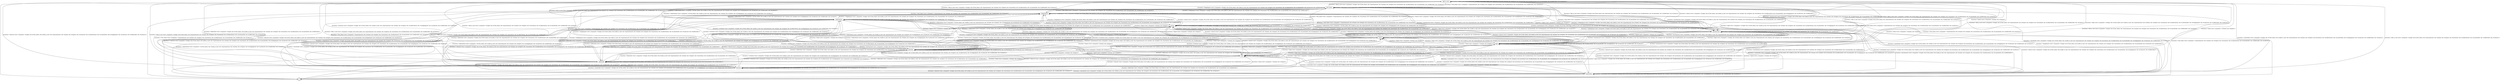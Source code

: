 digraph G {
graph [dpi = 600]"$" [label="$",shape=doublecircle];
"Add_to_Cart" [label="Add_to_Cart",shape=ellipse];
"View_Items" [label="View_Items",shape=ellipse];
"cancelorder" [label="cancelorder",shape=ellipse];
"clearcart" [label="clearcart",shape=ellipse];
"deferorder" [label="deferorder",shape=ellipse];
"home" [label="home",shape=ellipse];
"inventory" [label="inventory",shape=ellipse];
"login" [label="login",shape=septagon];
"logout" [label="logout",shape=ellipse];
"purchasecart" [label="purchasecart",shape=ellipse];
"remove" [label="remove",shape=ellipse];
"sellinventory" [label="sellinventory",shape=ellipse];
"shoppingcart" [label="shoppingcart",shape=ellipse];
"login"->"$" [style=solid,label=""];
"View_Items"->"$" [style=solid,label=""];
"Add_to_Cart"->"$" [style=solid,label=""];
"shoppingcart"->"$" [style=solid,label=""];
"clearcart"->"$" [style=solid,label=""];
"deferorder"->"$" [style=solid,label=""];
"home"->"$" [style=solid,label=""];
"logout"->"$" [style=solid,label=""];
"inventory"->"$" [style=solid,label=""];
"sellinventory"->"$" [style=solid,label=""];
"purchasecart"->"$" [style=solid,label=""];
"cancelorder"->"$" [style=solid,label=""];
"remove"->"$" [style=solid,label=""];
"login"->"login" [style=solid,label="[${action}=\"login=true\"] / [${guard}=\"!${login} && !${View_Items} && !${Add_to_Cart} && !${purchasecart} && !${home} && !${logout} && !${inventory} && !${sellinventory} && !${cancelorder} && !${shoppingcart} && !${clearcart} && !${deferorder} && !${remove}\"]"];
"login"->"View_Items" [style=solid,label="[${action}=\"View_Items=true\"] / [${guard}=\"!${purchasecart} && !${home} && !${logout} && !${inventory} && !${sellinventory} && !${cancelorder} && !${deferorder} && !${remove}\"]"];
"login"->"Add_to_Cart" [style=solid,label="[${action}=\"Add_to_Cart=true\"] / [${guard}=\"${login} && ${View_Items} && !${purchasecart} && !${home} && !${logout} && !${inventory} && !${sellinventory} && !${cancelorder} && !${deferorder} && !${remove}\"]"];
"login"->"shoppingcart" [style=solid,label="[${action}=\"shoppingcart=true\"] / [${guard}=\"${login} && ${View_Items} && ${Add_to_Cart} && !${purchasecart} && !${home} && !${logout} && !${inventory} && !${sellinventory} && !${cancelorder} && !${clearcart} && !${deferorder}\"]"];
"login"->"clearcart" [style=solid,label="[${action}=\"clearcart=true\"] / [${guard}=\"${login} && ${View_Items} && ${Add_to_Cart} && !${purchasecart} && !${home} && !${logout} && !${inventory} && !${sellinventory} && !${cancelorder} && ${shoppingcart} && !${clearcart} && !${deferorder} && !${remove}\"]"];
"login"->"deferorder" [style=solid,label="[${action}=\"deferorder=true\"] / [${guard}=\"${login} && ${View_Items} && ${Add_to_Cart} && !${purchasecart} && !${home} && !${logout} && !${inventory} && !${sellinventory} && !${cancelorder} && !${deferorder}\"]"];
"login"->"home" [style=solid,label="[${action}=\"home=true\"] / [${guard}=\"!${home} && !${logout}\"]"];
"login"->"logout" [style=solid,label="[${action}=\"logout=true\"] / [${guard}=\"${home} && !${logout}\"]"];
"login"->"inventory" [style=solid,label="[${action}=\"inventory=true\"] / [${guard}=\"${login} && !${View_Items} && !${Add_to_Cart} && !${purchasecart} && !${home} && !${logout} && !${sellinventory} && !${shoppingcart} && !${clearcart} && !${deferorder} && !${remove}\"]"];
"login"->"sellinventory" [style=solid,label="[${action}=\"sellinventory=true\"] / [${guard}=\"!${View_Items} && !${Add_to_Cart} && !${purchasecart} && !${home} && !${logout} && !${shoppingcart} && !${clearcart} && !${deferorder} && !${remove}\"]"];
"login"->"purchasecart" [style=solid,label="[${action}=\"purchasecart=true\"] / [${guard}=\"${login} && ${View_Items} && ${Add_to_Cart} && !${purchasecart} && !${home} && !${logout} && !${inventory} && !${sellinventory} && !${cancelorder} && !${deferorder}\"]"];
"login"->"cancelorder" [style=solid,label="[${action}=\"cancelorder=true\"] / [${guard}=\"${login} && !${View_Items} && !${Add_to_Cart} && !${purchasecart} && !${home} && !${logout} && ${inventory} && !${sellinventory} && !${cancelorder} && !${shoppingcart} && !${clearcart} && !${deferorder} && !${remove}\"]"];
"login"->"remove" [style=solid,label="[${action}=\"remove=true\"] / [${guard}=\"${login} && ${View_Items} && ${Add_to_Cart} && !${purchasecart} && !${home} && !${logout} && !${inventory} && !${sellinventory} && !${cancelorder} && ${shoppingcart} && !${clearcart} && !${deferorder}\"]"];
"View_Items"->"login" [style=solid,label="[${action}=\"login=true\"] / [${guard}=\"!${login} && !${View_Items} && !${Add_to_Cart} && !${purchasecart} && !${home} && !${logout} && !${inventory} && !${sellinventory} && !${cancelorder} && !${shoppingcart} && !${clearcart} && !${deferorder} && !${remove}\"]"];
"View_Items"->"View_Items" [style=solid,label="[${action}=\"View_Items=true\"] / [${guard}=\"!${purchasecart} && !${home} && !${logout} && !${inventory} && !${sellinventory} && !${cancelorder} && !${deferorder} && !${remove}\"]"];
"View_Items"->"Add_to_Cart" [style=solid,label="[${action}=\"Add_to_Cart=true\"] / [${guard}=\"${login} && ${View_Items} && !${purchasecart} && !${home} && !${logout} && !${inventory} && !${sellinventory} && !${cancelorder} && !${deferorder} && !${remove}\"]"];
"View_Items"->"shoppingcart" [style=solid,label="[${action}=\"shoppingcart=true\"] / [${guard}=\"${login} && ${View_Items} && ${Add_to_Cart} && !${purchasecart} && !${home} && !${logout} && !${inventory} && !${sellinventory} && !${cancelorder} && !${clearcart} && !${deferorder}\"]"];
"View_Items"->"clearcart" [style=solid,label="[${action}=\"clearcart=true\"] / [${guard}=\"${login} && ${View_Items} && ${Add_to_Cart} && !${purchasecart} && !${home} && !${logout} && !${inventory} && !${sellinventory} && !${cancelorder} && ${shoppingcart} && !${clearcart} && !${deferorder} && !${remove}\"]"];
"View_Items"->"deferorder" [style=solid,label="[${action}=\"deferorder=true\"] / [${guard}=\"${login} && ${View_Items} && ${Add_to_Cart} && !${purchasecart} && !${home} && !${logout} && !${inventory} && !${sellinventory} && !${cancelorder} && !${deferorder}\"]"];
"View_Items"->"home" [style=solid,label="[${action}=\"home=true\"] / [${guard}=\"!${home} && !${logout}\"]"];
"View_Items"->"logout" [style=solid,label="[${action}=\"logout=true\"] / [${guard}=\"${home} && !${logout}\"]"];
"View_Items"->"inventory" [style=solid,label="[${action}=\"inventory=true\"] / [${guard}=\"${login} && !${View_Items} && !${Add_to_Cart} && !${purchasecart} && !${home} && !${logout} && !${sellinventory} && !${shoppingcart} && !${clearcart} && !${deferorder} && !${remove}\"]"];
"View_Items"->"sellinventory" [style=solid,label="[${action}=\"sellinventory=true\"] / [${guard}=\"!${View_Items} && !${Add_to_Cart} && !${purchasecart} && !${home} && !${logout} && !${shoppingcart} && !${clearcart} && !${deferorder} && !${remove}\"]"];
"View_Items"->"purchasecart" [style=solid,label="[${action}=\"purchasecart=true\"] / [${guard}=\"${login} && ${View_Items} && ${Add_to_Cart} && !${purchasecart} && !${home} && !${logout} && !${inventory} && !${sellinventory} && !${cancelorder} && !${deferorder}\"]"];
"View_Items"->"cancelorder" [style=solid,label="[${action}=\"cancelorder=true\"] / [${guard}=\"${login} && !${View_Items} && !${Add_to_Cart} && !${purchasecart} && !${home} && !${logout} && ${inventory} && !${sellinventory} && !${cancelorder} && !${shoppingcart} && !${clearcart} && !${deferorder} && !${remove}\"]"];
"View_Items"->"remove" [style=solid,label="[${action}=\"remove=true\"] / [${guard}=\"${login} && ${View_Items} && ${Add_to_Cart} && !${purchasecart} && !${home} && !${logout} && !${inventory} && !${sellinventory} && !${cancelorder} && ${shoppingcart} && !${clearcart} && !${deferorder}\"]"];
"Add_to_Cart"->"login" [style=solid,label="[${action}=\"login=true\"] / [${guard}=\"!${login} && !${View_Items} && !${Add_to_Cart} && !${purchasecart} && !${home} && !${logout} && !${inventory} && !${sellinventory} && !${cancelorder} && !${shoppingcart} && !${clearcart} && !${deferorder} && !${remove}\"]"];
"Add_to_Cart"->"View_Items" [style=solid,label="[${action}=\"View_Items=true\"] / [${guard}=\"!${purchasecart} && !${home} && !${logout} && !${inventory} && !${sellinventory} && !${cancelorder} && !${deferorder} && !${remove}\"]"];
"Add_to_Cart"->"Add_to_Cart" [style=solid,label="[${action}=\"Add_to_Cart=true\"] / [${guard}=\"${login} && ${View_Items} && !${purchasecart} && !${home} && !${logout} && !${inventory} && !${sellinventory} && !${cancelorder} && !${deferorder} && !${remove}\"]"];
"Add_to_Cart"->"shoppingcart" [style=solid,label="[${action}=\"shoppingcart=true\"] / [${guard}=\"${login} && ${View_Items} && ${Add_to_Cart} && !${purchasecart} && !${home} && !${logout} && !${inventory} && !${sellinventory} && !${cancelorder} && !${clearcart} && !${deferorder}\"]"];
"Add_to_Cart"->"clearcart" [style=solid,label="[${action}=\"clearcart=true\"] / [${guard}=\"${login} && ${View_Items} && ${Add_to_Cart} && !${purchasecart} && !${home} && !${logout} && !${inventory} && !${sellinventory} && !${cancelorder} && ${shoppingcart} && !${clearcart} && !${deferorder} && !${remove}\"]"];
"Add_to_Cart"->"deferorder" [style=solid,label="[${action}=\"deferorder=true\"] / [${guard}=\"${login} && ${View_Items} && ${Add_to_Cart} && !${purchasecart} && !${home} && !${logout} && !${inventory} && !${sellinventory} && !${cancelorder} && !${deferorder}\"]"];
"Add_to_Cart"->"home" [style=solid,label="[${action}=\"home=true\"] / [${guard}=\"!${home} && !${logout}\"]"];
"Add_to_Cart"->"logout" [style=solid,label="[${action}=\"logout=true\"] / [${guard}=\"${home} && !${logout}\"]"];
"Add_to_Cart"->"inventory" [style=solid,label="[${action}=\"inventory=true\"] / [${guard}=\"${login} && !${View_Items} && !${Add_to_Cart} && !${purchasecart} && !${home} && !${logout} && !${sellinventory} && !${shoppingcart} && !${clearcart} && !${deferorder} && !${remove}\"]"];
"Add_to_Cart"->"sellinventory" [style=solid,label="[${action}=\"sellinventory=true\"] / [${guard}=\"!${View_Items} && !${Add_to_Cart} && !${purchasecart} && !${home} && !${logout} && !${shoppingcart} && !${clearcart} && !${deferorder} && !${remove}\"]"];
"Add_to_Cart"->"purchasecart" [style=solid,label="[${action}=\"purchasecart=true\"] / [${guard}=\"${login} && ${View_Items} && ${Add_to_Cart} && !${purchasecart} && !${home} && !${logout} && !${inventory} && !${sellinventory} && !${cancelorder} && !${deferorder}\"]"];
"Add_to_Cart"->"cancelorder" [style=solid,label="[${action}=\"cancelorder=true\"] / [${guard}=\"${login} && !${View_Items} && !${Add_to_Cart} && !${purchasecart} && !${home} && !${logout} && ${inventory} && !${sellinventory} && !${cancelorder} && !${shoppingcart} && !${clearcart} && !${deferorder} && !${remove}\"]"];
"Add_to_Cart"->"remove" [style=solid,label="[${action}=\"remove=true\"] / [${guard}=\"${login} && ${View_Items} && ${Add_to_Cart} && !${purchasecart} && !${home} && !${logout} && !${inventory} && !${sellinventory} && !${cancelorder} && ${shoppingcart} && !${clearcart} && !${deferorder}\"]"];
"shoppingcart"->"login" [style=solid,label="[${action}=\"login=true\"] / [${guard}=\"!${login} && !${View_Items} && !${Add_to_Cart} && !${purchasecart} && !${home} && !${logout} && !${inventory} && !${sellinventory} && !${cancelorder} && !${shoppingcart} && !${clearcart} && !${deferorder} && !${remove}\"]"];
"shoppingcart"->"View_Items" [style=solid,label="[${action}=\"View_Items=true\"] / [${guard}=\"!${purchasecart} && !${home} && !${logout} && !${inventory} && !${sellinventory} && !${cancelorder} && !${deferorder} && !${remove}\"]"];
"shoppingcart"->"Add_to_Cart" [style=solid,label="[${action}=\"Add_to_Cart=true\"] / [${guard}=\"${login} && ${View_Items} && !${purchasecart} && !${home} && !${logout} && !${inventory} && !${sellinventory} && !${cancelorder} && !${deferorder} && !${remove}\"]"];
"shoppingcart"->"shoppingcart" [style=solid,label="[${action}=\"shoppingcart=true\"] / [${guard}=\"${login} && ${View_Items} && ${Add_to_Cart} && !${purchasecart} && !${home} && !${logout} && !${inventory} && !${sellinventory} && !${cancelorder} && !${clearcart} && !${deferorder}\"]"];
"shoppingcart"->"clearcart" [style=solid,label="[${action}=\"clearcart=true\"] / [${guard}=\"${login} && ${View_Items} && ${Add_to_Cart} && !${purchasecart} && !${home} && !${logout} && !${inventory} && !${sellinventory} && !${cancelorder} && ${shoppingcart} && !${clearcart} && !${deferorder} && !${remove}\"]"];
"shoppingcart"->"deferorder" [style=solid,label="[${action}=\"deferorder=true\"] / [${guard}=\"${login} && ${View_Items} && ${Add_to_Cart} && !${purchasecart} && !${home} && !${logout} && !${inventory} && !${sellinventory} && !${cancelorder} && !${deferorder}\"]"];
"shoppingcart"->"home" [style=solid,label="[${action}=\"home=true\"] / [${guard}=\"!${home} && !${logout}\"]"];
"shoppingcart"->"logout" [style=solid,label="[${action}=\"logout=true\"] / [${guard}=\"${home} && !${logout}\"]"];
"shoppingcart"->"inventory" [style=solid,label="[${action}=\"inventory=true\"] / [${guard}=\"${login} && !${View_Items} && !${Add_to_Cart} && !${purchasecart} && !${home} && !${logout} && !${sellinventory} && !${shoppingcart} && !${clearcart} && !${deferorder} && !${remove}\"]"];
"shoppingcart"->"sellinventory" [style=solid,label="[${action}=\"sellinventory=true\"] / [${guard}=\"!${View_Items} && !${Add_to_Cart} && !${purchasecart} && !${home} && !${logout} && !${shoppingcart} && !${clearcart} && !${deferorder} && !${remove}\"]"];
"shoppingcart"->"purchasecart" [style=solid,label="[${action}=\"purchasecart=true\"] / [${guard}=\"${login} && ${View_Items} && ${Add_to_Cart} && !${purchasecart} && !${home} && !${logout} && !${inventory} && !${sellinventory} && !${cancelorder} && !${deferorder}\"]"];
"shoppingcart"->"cancelorder" [style=solid,label="[${action}=\"cancelorder=true\"] / [${guard}=\"${login} && !${View_Items} && !${Add_to_Cart} && !${purchasecart} && !${home} && !${logout} && ${inventory} && !${sellinventory} && !${cancelorder} && !${shoppingcart} && !${clearcart} && !${deferorder} && !${remove}\"]"];
"shoppingcart"->"remove" [style=solid,label="[${action}=\"remove=true\"] / [${guard}=\"${login} && ${View_Items} && ${Add_to_Cart} && !${purchasecart} && !${home} && !${logout} && !${inventory} && !${sellinventory} && !${cancelorder} && ${shoppingcart} && !${clearcart} && !${deferorder}\"]"];
"clearcart"->"login" [style=solid,label="[${action}=\"login=true\"] / [${guard}=\"!${login} && !${View_Items} && !${Add_to_Cart} && !${purchasecart} && !${home} && !${logout} && !${inventory} && !${sellinventory} && !${cancelorder} && !${shoppingcart} && !${clearcart} && !${deferorder} && !${remove}\"]"];
"clearcart"->"View_Items" [style=solid,label="[${action}=\"View_Items=true\"] / [${guard}=\"!${purchasecart} && !${home} && !${logout} && !${inventory} && !${sellinventory} && !${cancelorder} && !${deferorder} && !${remove}\"]"];
"clearcart"->"Add_to_Cart" [style=solid,label="[${action}=\"Add_to_Cart=true\"] / [${guard}=\"${login} && ${View_Items} && !${purchasecart} && !${home} && !${logout} && !${inventory} && !${sellinventory} && !${cancelorder} && !${deferorder} && !${remove}\"]"];
"clearcart"->"shoppingcart" [style=solid,label="[${action}=\"shoppingcart=true\"] / [${guard}=\"${login} && ${View_Items} && ${Add_to_Cart} && !${purchasecart} && !${home} && !${logout} && !${inventory} && !${sellinventory} && !${cancelorder} && !${clearcart} && !${deferorder}\"]"];
"clearcart"->"clearcart" [style=solid,label="[${action}=\"clearcart=true\"] / [${guard}=\"${login} && ${View_Items} && ${Add_to_Cart} && !${purchasecart} && !${home} && !${logout} && !${inventory} && !${sellinventory} && !${cancelorder} && ${shoppingcart} && !${clearcart} && !${deferorder} && !${remove}\"]"];
"clearcart"->"deferorder" [style=solid,label="[${action}=\"deferorder=true\"] / [${guard}=\"${login} && ${View_Items} && ${Add_to_Cart} && !${purchasecart} && !${home} && !${logout} && !${inventory} && !${sellinventory} && !${cancelorder} && !${deferorder}\"]"];
"clearcart"->"home" [style=solid,label="[${action}=\"home=true\"] / [${guard}=\"!${home} && !${logout}\"]"];
"clearcart"->"logout" [style=solid,label="[${action}=\"logout=true\"] / [${guard}=\"${home} && !${logout}\"]"];
"clearcart"->"inventory" [style=solid,label="[${action}=\"inventory=true\"] / [${guard}=\"${login} && !${View_Items} && !${Add_to_Cart} && !${purchasecart} && !${home} && !${logout} && !${sellinventory} && !${shoppingcart} && !${clearcart} && !${deferorder} && !${remove}\"]"];
"clearcart"->"sellinventory" [style=solid,label="[${action}=\"sellinventory=true\"] / [${guard}=\"!${View_Items} && !${Add_to_Cart} && !${purchasecart} && !${home} && !${logout} && !${shoppingcart} && !${clearcart} && !${deferorder} && !${remove}\"]"];
"clearcart"->"purchasecart" [style=solid,label="[${action}=\"purchasecart=true\"] / [${guard}=\"${login} && ${View_Items} && ${Add_to_Cart} && !${purchasecart} && !${home} && !${logout} && !${inventory} && !${sellinventory} && !${cancelorder} && !${deferorder}\"]"];
"clearcart"->"cancelorder" [style=solid,label="[${action}=\"cancelorder=true\"] / [${guard}=\"${login} && !${View_Items} && !${Add_to_Cart} && !${purchasecart} && !${home} && !${logout} && ${inventory} && !${sellinventory} && !${cancelorder} && !${shoppingcart} && !${clearcart} && !${deferorder} && !${remove}\"]"];
"clearcart"->"remove" [style=solid,label="[${action}=\"remove=true\"] / [${guard}=\"${login} && ${View_Items} && ${Add_to_Cart} && !${purchasecart} && !${home} && !${logout} && !${inventory} && !${sellinventory} && !${cancelorder} && ${shoppingcart} && !${clearcart} && !${deferorder}\"]"];
"deferorder"->"login" [style=solid,label="[${action}=\"login=true\"] / [${guard}=\"!${login} && !${View_Items} && !${Add_to_Cart} && !${purchasecart} && !${home} && !${logout} && !${inventory} && !${sellinventory} && !${cancelorder} && !${shoppingcart} && !${clearcart} && !${deferorder} && !${remove}\"]"];
"deferorder"->"View_Items" [style=solid,label="[${action}=\"View_Items=true\"] / [${guard}=\"!${purchasecart} && !${home} && !${logout} && !${inventory} && !${sellinventory} && !${cancelorder} && !${deferorder} && !${remove}\"]"];
"deferorder"->"Add_to_Cart" [style=solid,label="[${action}=\"Add_to_Cart=true\"] / [${guard}=\"${login} && ${View_Items} && !${purchasecart} && !${home} && !${logout} && !${inventory} && !${sellinventory} && !${cancelorder} && !${deferorder} && !${remove}\"]"];
"deferorder"->"shoppingcart" [style=solid,label="[${action}=\"shoppingcart=true\"] / [${guard}=\"${login} && ${View_Items} && ${Add_to_Cart} && !${purchasecart} && !${home} && !${logout} && !${inventory} && !${sellinventory} && !${cancelorder} && !${clearcart} && !${deferorder}\"]"];
"deferorder"->"clearcart" [style=solid,label="[${action}=\"clearcart=true\"] / [${guard}=\"${login} && ${View_Items} && ${Add_to_Cart} && !${purchasecart} && !${home} && !${logout} && !${inventory} && !${sellinventory} && !${cancelorder} && ${shoppingcart} && !${clearcart} && !${deferorder} && !${remove}\"]"];
"deferorder"->"deferorder" [style=solid,label="[${action}=\"deferorder=true\"] / [${guard}=\"${login} && ${View_Items} && ${Add_to_Cart} && !${purchasecart} && !${home} && !${logout} && !${inventory} && !${sellinventory} && !${cancelorder} && !${deferorder}\"]"];
"deferorder"->"home" [style=solid,label="[${action}=\"home=true\"] / [${guard}=\"!${home} && !${logout}\"]"];
"deferorder"->"logout" [style=solid,label="[${action}=\"logout=true\"] / [${guard}=\"${home} && !${logout}\"]"];
"deferorder"->"inventory" [style=solid,label="[${action}=\"inventory=true\"] / [${guard}=\"${login} && !${View_Items} && !${Add_to_Cart} && !${purchasecart} && !${home} && !${logout} && !${sellinventory} && !${shoppingcart} && !${clearcart} && !${deferorder} && !${remove}\"]"];
"deferorder"->"sellinventory" [style=solid,label="[${action}=\"sellinventory=true\"] / [${guard}=\"!${View_Items} && !${Add_to_Cart} && !${purchasecart} && !${home} && !${logout} && !${shoppingcart} && !${clearcart} && !${deferorder} && !${remove}\"]"];
"deferorder"->"purchasecart" [style=solid,label="[${action}=\"purchasecart=true\"] / [${guard}=\"${login} && ${View_Items} && ${Add_to_Cart} && !${purchasecart} && !${home} && !${logout} && !${inventory} && !${sellinventory} && !${cancelorder} && !${deferorder}\"]"];
"deferorder"->"cancelorder" [style=solid,label="[${action}=\"cancelorder=true\"] / [${guard}=\"${login} && !${View_Items} && !${Add_to_Cart} && !${purchasecart} && !${home} && !${logout} && ${inventory} && !${sellinventory} && !${cancelorder} && !${shoppingcart} && !${clearcart} && !${deferorder} && !${remove}\"]"];
"deferorder"->"remove" [style=solid,label="[${action}=\"remove=true\"] / [${guard}=\"${login} && ${View_Items} && ${Add_to_Cart} && !${purchasecart} && !${home} && !${logout} && !${inventory} && !${sellinventory} && !${cancelorder} && ${shoppingcart} && !${clearcart} && !${deferorder}\"]"];
"home"->"login" [style=solid,label="[${action}=\"login=true\"] / [${guard}=\"!${login} && !${View_Items} && !${Add_to_Cart} && !${purchasecart} && !${home} && !${logout} && !${inventory} && !${sellinventory} && !${cancelorder} && !${shoppingcart} && !${clearcart} && !${deferorder} && !${remove}\"]"];
"home"->"View_Items" [style=solid,label="[${action}=\"View_Items=true\"] / [${guard}=\"!${purchasecart} && !${home} && !${logout} && !${inventory} && !${sellinventory} && !${cancelorder} && !${deferorder} && !${remove}\"]"];
"home"->"Add_to_Cart" [style=solid,label="[${action}=\"Add_to_Cart=true\"] / [${guard}=\"${login} && ${View_Items} && !${purchasecart} && !${home} && !${logout} && !${inventory} && !${sellinventory} && !${cancelorder} && !${deferorder} && !${remove}\"]"];
"home"->"shoppingcart" [style=solid,label="[${action}=\"shoppingcart=true\"] / [${guard}=\"${login} && ${View_Items} && ${Add_to_Cart} && !${purchasecart} && !${home} && !${logout} && !${inventory} && !${sellinventory} && !${cancelorder} && !${clearcart} && !${deferorder}\"]"];
"home"->"clearcart" [style=solid,label="[${action}=\"clearcart=true\"] / [${guard}=\"${login} && ${View_Items} && ${Add_to_Cart} && !${purchasecart} && !${home} && !${logout} && !${inventory} && !${sellinventory} && !${cancelorder} && ${shoppingcart} && !${clearcart} && !${deferorder} && !${remove}\"]"];
"home"->"deferorder" [style=solid,label="[${action}=\"deferorder=true\"] / [${guard}=\"${login} && ${View_Items} && ${Add_to_Cart} && !${purchasecart} && !${home} && !${logout} && !${inventory} && !${sellinventory} && !${cancelorder} && !${deferorder}\"]"];
"home"->"home" [style=solid,label="[${action}=\"home=true\"] / [${guard}=\"!${home} && !${logout}\"]"];
"home"->"logout" [style=solid,label="[${action}=\"logout=true\"] / [${guard}=\"${home} && !${logout}\"]"];
"home"->"inventory" [style=solid,label="[${action}=\"inventory=true\"] / [${guard}=\"${login} && !${View_Items} && !${Add_to_Cart} && !${purchasecart} && !${home} && !${logout} && !${sellinventory} && !${shoppingcart} && !${clearcart} && !${deferorder} && !${remove}\"]"];
"home"->"sellinventory" [style=solid,label="[${action}=\"sellinventory=true\"] / [${guard}=\"!${View_Items} && !${Add_to_Cart} && !${purchasecart} && !${home} && !${logout} && !${shoppingcart} && !${clearcart} && !${deferorder} && !${remove}\"]"];
"home"->"purchasecart" [style=solid,label="[${action}=\"purchasecart=true\"] / [${guard}=\"${login} && ${View_Items} && ${Add_to_Cart} && !${purchasecart} && !${home} && !${logout} && !${inventory} && !${sellinventory} && !${cancelorder} && !${deferorder}\"]"];
"home"->"cancelorder" [style=solid,label="[${action}=\"cancelorder=true\"] / [${guard}=\"${login} && !${View_Items} && !${Add_to_Cart} && !${purchasecart} && !${home} && !${logout} && ${inventory} && !${sellinventory} && !${cancelorder} && !${shoppingcart} && !${clearcart} && !${deferorder} && !${remove}\"]"];
"home"->"remove" [style=solid,label="[${action}=\"remove=true\"] / [${guard}=\"${login} && ${View_Items} && ${Add_to_Cart} && !${purchasecart} && !${home} && !${logout} && !${inventory} && !${sellinventory} && !${cancelorder} && ${shoppingcart} && !${clearcart} && !${deferorder}\"]"];
"logout"->"login" [style=solid,label="[${action}=\"login=true\"] / [${guard}=\"!${login} && !${View_Items} && !${Add_to_Cart} && !${purchasecart} && !${home} && !${logout} && !${inventory} && !${sellinventory} && !${cancelorder} && !${shoppingcart} && !${clearcart} && !${deferorder} && !${remove}\"]"];
"logout"->"View_Items" [style=solid,label="[${action}=\"View_Items=true\"] / [${guard}=\"!${purchasecart} && !${home} && !${logout} && !${inventory} && !${sellinventory} && !${cancelorder} && !${deferorder} && !${remove}\"]"];
"logout"->"Add_to_Cart" [style=solid,label="[${action}=\"Add_to_Cart=true\"] / [${guard}=\"${login} && ${View_Items} && !${purchasecart} && !${home} && !${logout} && !${inventory} && !${sellinventory} && !${cancelorder} && !${deferorder} && !${remove}\"]"];
"logout"->"shoppingcart" [style=solid,label="[${action}=\"shoppingcart=true\"] / [${guard}=\"${login} && ${View_Items} && ${Add_to_Cart} && !${purchasecart} && !${home} && !${logout} && !${inventory} && !${sellinventory} && !${cancelorder} && !${clearcart} && !${deferorder}\"]"];
"logout"->"clearcart" [style=solid,label="[${action}=\"clearcart=true\"] / [${guard}=\"${login} && ${View_Items} && ${Add_to_Cart} && !${purchasecart} && !${home} && !${logout} && !${inventory} && !${sellinventory} && !${cancelorder} && ${shoppingcart} && !${clearcart} && !${deferorder} && !${remove}\"]"];
"logout"->"deferorder" [style=solid,label="[${action}=\"deferorder=true\"] / [${guard}=\"${login} && ${View_Items} && ${Add_to_Cart} && !${purchasecart} && !${home} && !${logout} && !${inventory} && !${sellinventory} && !${cancelorder} && !${deferorder}\"]"];
"logout"->"home" [style=solid,label="[${action}=\"home=true\"] / [${guard}=\"!${home} && !${logout}\"]"];
"logout"->"logout" [style=solid,label="[${action}=\"logout=true\"] / [${guard}=\"${home} && !${logout}\"]"];
"logout"->"inventory" [style=solid,label="[${action}=\"inventory=true\"] / [${guard}=\"${login} && !${View_Items} && !${Add_to_Cart} && !${purchasecart} && !${home} && !${logout} && !${sellinventory} && !${shoppingcart} && !${clearcart} && !${deferorder} && !${remove}\"]"];
"logout"->"sellinventory" [style=solid,label="[${action}=\"sellinventory=true\"] / [${guard}=\"!${View_Items} && !${Add_to_Cart} && !${purchasecart} && !${home} && !${logout} && !${shoppingcart} && !${clearcart} && !${deferorder} && !${remove}\"]"];
"logout"->"purchasecart" [style=solid,label="[${action}=\"purchasecart=true\"] / [${guard}=\"${login} && ${View_Items} && ${Add_to_Cart} && !${purchasecart} && !${home} && !${logout} && !${inventory} && !${sellinventory} && !${cancelorder} && !${deferorder}\"]"];
"logout"->"cancelorder" [style=solid,label="[${action}=\"cancelorder=true\"] / [${guard}=\"${login} && !${View_Items} && !${Add_to_Cart} && !${purchasecart} && !${home} && !${logout} && ${inventory} && !${sellinventory} && !${cancelorder} && !${shoppingcart} && !${clearcart} && !${deferorder} && !${remove}\"]"];
"logout"->"remove" [style=solid,label="[${action}=\"remove=true\"] / [${guard}=\"${login} && ${View_Items} && ${Add_to_Cart} && !${purchasecart} && !${home} && !${logout} && !${inventory} && !${sellinventory} && !${cancelorder} && ${shoppingcart} && !${clearcart} && !${deferorder}\"]"];
"inventory"->"login" [style=solid,label="[${action}=\"login=true\"] / [${guard}=\"!${login} && !${View_Items} && !${Add_to_Cart} && !${purchasecart} && !${home} && !${logout} && !${inventory} && !${sellinventory} && !${cancelorder} && !${shoppingcart} && !${clearcart} && !${deferorder} && !${remove}\"]"];
"inventory"->"View_Items" [style=solid,label="[${action}=\"View_Items=true\"] / [${guard}=\"!${purchasecart} && !${home} && !${logout} && !${inventory} && !${sellinventory} && !${cancelorder} && !${deferorder} && !${remove}\"]"];
"inventory"->"Add_to_Cart" [style=solid,label="[${action}=\"Add_to_Cart=true\"] / [${guard}=\"${login} && ${View_Items} && !${purchasecart} && !${home} && !${logout} && !${inventory} && !${sellinventory} && !${cancelorder} && !${deferorder} && !${remove}\"]"];
"inventory"->"shoppingcart" [style=solid,label="[${action}=\"shoppingcart=true\"] / [${guard}=\"${login} && ${View_Items} && ${Add_to_Cart} && !${purchasecart} && !${home} && !${logout} && !${inventory} && !${sellinventory} && !${cancelorder} && !${clearcart} && !${deferorder}\"]"];
"inventory"->"clearcart" [style=solid,label="[${action}=\"clearcart=true\"] / [${guard}=\"${login} && ${View_Items} && ${Add_to_Cart} && !${purchasecart} && !${home} && !${logout} && !${inventory} && !${sellinventory} && !${cancelorder} && ${shoppingcart} && !${clearcart} && !${deferorder} && !${remove}\"]"];
"inventory"->"deferorder" [style=solid,label="[${action}=\"deferorder=true\"] / [${guard}=\"${login} && ${View_Items} && ${Add_to_Cart} && !${purchasecart} && !${home} && !${logout} && !${inventory} && !${sellinventory} && !${cancelorder} && !${deferorder}\"]"];
"inventory"->"home" [style=solid,label="[${action}=\"home=true\"] / [${guard}=\"!${home} && !${logout}\"]"];
"inventory"->"logout" [style=solid,label="[${action}=\"logout=true\"] / [${guard}=\"${home} && !${logout}\"]"];
"inventory"->"inventory" [style=solid,label="[${action}=\"inventory=true\"] / [${guard}=\"${login} && !${View_Items} && !${Add_to_Cart} && !${purchasecart} && !${home} && !${logout} && !${sellinventory} && !${shoppingcart} && !${clearcart} && !${deferorder} && !${remove}\"]"];
"inventory"->"sellinventory" [style=solid,label="[${action}=\"sellinventory=true\"] / [${guard}=\"!${View_Items} && !${Add_to_Cart} && !${purchasecart} && !${home} && !${logout} && !${shoppingcart} && !${clearcart} && !${deferorder} && !${remove}\"]"];
"inventory"->"purchasecart" [style=solid,label="[${action}=\"purchasecart=true\"] / [${guard}=\"${login} && ${View_Items} && ${Add_to_Cart} && !${purchasecart} && !${home} && !${logout} && !${inventory} && !${sellinventory} && !${cancelorder} && !${deferorder}\"]"];
"inventory"->"cancelorder" [style=solid,label="[${action}=\"cancelorder=true\"] / [${guard}=\"${login} && !${View_Items} && !${Add_to_Cart} && !${purchasecart} && !${home} && !${logout} && ${inventory} && !${sellinventory} && !${cancelorder} && !${shoppingcart} && !${clearcart} && !${deferorder} && !${remove}\"]"];
"inventory"->"remove" [style=solid,label="[${action}=\"remove=true\"] / [${guard}=\"${login} && ${View_Items} && ${Add_to_Cart} && !${purchasecart} && !${home} && !${logout} && !${inventory} && !${sellinventory} && !${cancelorder} && ${shoppingcart} && !${clearcart} && !${deferorder}\"]"];
"sellinventory"->"login" [style=solid,label="[${action}=\"login=true\"] / [${guard}=\"!${login} && !${View_Items} && !${Add_to_Cart} && !${purchasecart} && !${home} && !${logout} && !${inventory} && !${sellinventory} && !${cancelorder} && !${shoppingcart} && !${clearcart} && !${deferorder} && !${remove}\"]"];
"sellinventory"->"View_Items" [style=solid,label="[${action}=\"View_Items=true\"] / [${guard}=\"!${purchasecart} && !${home} && !${logout} && !${inventory} && !${sellinventory} && !${cancelorder} && !${deferorder} && !${remove}\"]"];
"sellinventory"->"Add_to_Cart" [style=solid,label="[${action}=\"Add_to_Cart=true\"] / [${guard}=\"${login} && ${View_Items} && !${purchasecart} && !${home} && !${logout} && !${inventory} && !${sellinventory} && !${cancelorder} && !${deferorder} && !${remove}\"]"];
"sellinventory"->"shoppingcart" [style=solid,label="[${action}=\"shoppingcart=true\"] / [${guard}=\"${login} && ${View_Items} && ${Add_to_Cart} && !${purchasecart} && !${home} && !${logout} && !${inventory} && !${sellinventory} && !${cancelorder} && !${clearcart} && !${deferorder}\"]"];
"sellinventory"->"clearcart" [style=solid,label="[${action}=\"clearcart=true\"] / [${guard}=\"${login} && ${View_Items} && ${Add_to_Cart} && !${purchasecart} && !${home} && !${logout} && !${inventory} && !${sellinventory} && !${cancelorder} && ${shoppingcart} && !${clearcart} && !${deferorder} && !${remove}\"]"];
"sellinventory"->"deferorder" [style=solid,label="[${action}=\"deferorder=true\"] / [${guard}=\"${login} && ${View_Items} && ${Add_to_Cart} && !${purchasecart} && !${home} && !${logout} && !${inventory} && !${sellinventory} && !${cancelorder} && !${deferorder}\"]"];
"sellinventory"->"home" [style=solid,label="[${action}=\"home=true\"] / [${guard}=\"!${home} && !${logout}\"]"];
"sellinventory"->"logout" [style=solid,label="[${action}=\"logout=true\"] / [${guard}=\"${home} && !${logout}\"]"];
"sellinventory"->"inventory" [style=solid,label="[${action}=\"inventory=true\"] / [${guard}=\"${login} && !${View_Items} && !${Add_to_Cart} && !${purchasecart} && !${home} && !${logout} && !${sellinventory} && !${shoppingcart} && !${clearcart} && !${deferorder} && !${remove}\"]"];
"sellinventory"->"sellinventory" [style=solid,label="[${action}=\"sellinventory=true\"] / [${guard}=\"!${View_Items} && !${Add_to_Cart} && !${purchasecart} && !${home} && !${logout} && !${shoppingcart} && !${clearcart} && !${deferorder} && !${remove}\"]"];
"sellinventory"->"purchasecart" [style=solid,label="[${action}=\"purchasecart=true\"] / [${guard}=\"${login} && ${View_Items} && ${Add_to_Cart} && !${purchasecart} && !${home} && !${logout} && !${inventory} && !${sellinventory} && !${cancelorder} && !${deferorder}\"]"];
"sellinventory"->"cancelorder" [style=solid,label="[${action}=\"cancelorder=true\"] / [${guard}=\"${login} && !${View_Items} && !${Add_to_Cart} && !${purchasecart} && !${home} && !${logout} && ${inventory} && !${sellinventory} && !${cancelorder} && !${shoppingcart} && !${clearcart} && !${deferorder} && !${remove}\"]"];
"sellinventory"->"remove" [style=solid,label="[${action}=\"remove=true\"] / [${guard}=\"${login} && ${View_Items} && ${Add_to_Cart} && !${purchasecart} && !${home} && !${logout} && !${inventory} && !${sellinventory} && !${cancelorder} && ${shoppingcart} && !${clearcart} && !${deferorder}\"]"];
"purchasecart"->"login" [style=solid,label="[${action}=\"login=true\"] / [${guard}=\"!${login} && !${View_Items} && !${Add_to_Cart} && !${purchasecart} && !${home} && !${logout} && !${inventory} && !${sellinventory} && !${cancelorder} && !${shoppingcart} && !${clearcart} && !${deferorder} && !${remove}\"]"];
"purchasecart"->"View_Items" [style=solid,label="[${action}=\"View_Items=true\"] / [${guard}=\"!${purchasecart} && !${home} && !${logout} && !${inventory} && !${sellinventory} && !${cancelorder} && !${deferorder} && !${remove}\"]"];
"purchasecart"->"Add_to_Cart" [style=solid,label="[${action}=\"Add_to_Cart=true\"] / [${guard}=\"${login} && ${View_Items} && !${purchasecart} && !${home} && !${logout} && !${inventory} && !${sellinventory} && !${cancelorder} && !${deferorder} && !${remove}\"]"];
"purchasecart"->"shoppingcart" [style=solid,label="[${action}=\"shoppingcart=true\"] / [${guard}=\"${login} && ${View_Items} && ${Add_to_Cart} && !${purchasecart} && !${home} && !${logout} && !${inventory} && !${sellinventory} && !${cancelorder} && !${clearcart} && !${deferorder}\"]"];
"purchasecart"->"clearcart" [style=solid,label="[${action}=\"clearcart=true\"] / [${guard}=\"${login} && ${View_Items} && ${Add_to_Cart} && !${purchasecart} && !${home} && !${logout} && !${inventory} && !${sellinventory} && !${cancelorder} && ${shoppingcart} && !${clearcart} && !${deferorder} && !${remove}\"]"];
"purchasecart"->"deferorder" [style=solid,label="[${action}=\"deferorder=true\"] / [${guard}=\"${login} && ${View_Items} && ${Add_to_Cart} && !${purchasecart} && !${home} && !${logout} && !${inventory} && !${sellinventory} && !${cancelorder} && !${deferorder}\"]"];
"purchasecart"->"home" [style=solid,label="[${action}=\"home=true\"] / [${guard}=\"!${home} && !${logout}\"]"];
"purchasecart"->"logout" [style=solid,label="[${action}=\"logout=true\"] / [${guard}=\"${home} && !${logout}\"]"];
"purchasecart"->"inventory" [style=solid,label="[${action}=\"inventory=true\"] / [${guard}=\"${login} && !${View_Items} && !${Add_to_Cart} && !${purchasecart} && !${home} && !${logout} && !${sellinventory} && !${shoppingcart} && !${clearcart} && !${deferorder} && !${remove}\"]"];
"purchasecart"->"sellinventory" [style=solid,label="[${action}=\"sellinventory=true\"] / [${guard}=\"!${View_Items} && !${Add_to_Cart} && !${purchasecart} && !${home} && !${logout} && !${shoppingcart} && !${clearcart} && !${deferorder} && !${remove}\"]"];
"purchasecart"->"purchasecart" [style=solid,label="[${action}=\"purchasecart=true\"] / [${guard}=\"${login} && ${View_Items} && ${Add_to_Cart} && !${purchasecart} && !${home} && !${logout} && !${inventory} && !${sellinventory} && !${cancelorder} && !${deferorder}\"]"];
"purchasecart"->"cancelorder" [style=solid,label="[${action}=\"cancelorder=true\"] / [${guard}=\"${login} && !${View_Items} && !${Add_to_Cart} && !${purchasecart} && !${home} && !${logout} && ${inventory} && !${sellinventory} && !${cancelorder} && !${shoppingcart} && !${clearcart} && !${deferorder} && !${remove}\"]"];
"purchasecart"->"remove" [style=solid,label="[${action}=\"remove=true\"] / [${guard}=\"${login} && ${View_Items} && ${Add_to_Cart} && !${purchasecart} && !${home} && !${logout} && !${inventory} && !${sellinventory} && !${cancelorder} && ${shoppingcart} && !${clearcart} && !${deferorder}\"]"];
"cancelorder"->"login" [style=solid,label="[${action}=\"login=true\"] / [${guard}=\"!${login} && !${View_Items} && !${Add_to_Cart} && !${purchasecart} && !${home} && !${logout} && !${inventory} && !${sellinventory} && !${cancelorder} && !${shoppingcart} && !${clearcart} && !${deferorder} && !${remove}\"]"];
"cancelorder"->"View_Items" [style=solid,label="[${action}=\"View_Items=true\"] / [${guard}=\"!${purchasecart} && !${home} && !${logout} && !${inventory} && !${sellinventory} && !${cancelorder} && !${deferorder} && !${remove}\"]"];
"cancelorder"->"Add_to_Cart" [style=solid,label="[${action}=\"Add_to_Cart=true\"] / [${guard}=\"${login} && ${View_Items} && !${purchasecart} && !${home} && !${logout} && !${inventory} && !${sellinventory} && !${cancelorder} && !${deferorder} && !${remove}\"]"];
"cancelorder"->"shoppingcart" [style=solid,label="[${action}=\"shoppingcart=true\"] / [${guard}=\"${login} && ${View_Items} && ${Add_to_Cart} && !${purchasecart} && !${home} && !${logout} && !${inventory} && !${sellinventory} && !${cancelorder} && !${clearcart} && !${deferorder}\"]"];
"cancelorder"->"clearcart" [style=solid,label="[${action}=\"clearcart=true\"] / [${guard}=\"${login} && ${View_Items} && ${Add_to_Cart} && !${purchasecart} && !${home} && !${logout} && !${inventory} && !${sellinventory} && !${cancelorder} && ${shoppingcart} && !${clearcart} && !${deferorder} && !${remove}\"]"];
"cancelorder"->"deferorder" [style=solid,label="[${action}=\"deferorder=true\"] / [${guard}=\"${login} && ${View_Items} && ${Add_to_Cart} && !${purchasecart} && !${home} && !${logout} && !${inventory} && !${sellinventory} && !${cancelorder} && !${deferorder}\"]"];
"cancelorder"->"home" [style=solid,label="[${action}=\"home=true\"] / [${guard}=\"!${home} && !${logout}\"]"];
"cancelorder"->"logout" [style=solid,label="[${action}=\"logout=true\"] / [${guard}=\"${home} && !${logout}\"]"];
"cancelorder"->"inventory" [style=solid,label="[${action}=\"inventory=true\"] / [${guard}=\"${login} && !${View_Items} && !${Add_to_Cart} && !${purchasecart} && !${home} && !${logout} && !${sellinventory} && !${shoppingcart} && !${clearcart} && !${deferorder} && !${remove}\"]"];
"cancelorder"->"sellinventory" [style=solid,label="[${action}=\"sellinventory=true\"] / [${guard}=\"!${View_Items} && !${Add_to_Cart} && !${purchasecart} && !${home} && !${logout} && !${shoppingcart} && !${clearcart} && !${deferorder} && !${remove}\"]"];
"cancelorder"->"purchasecart" [style=solid,label="[${action}=\"purchasecart=true\"] / [${guard}=\"${login} && ${View_Items} && ${Add_to_Cart} && !${purchasecart} && !${home} && !${logout} && !${inventory} && !${sellinventory} && !${cancelorder} && !${deferorder}\"]"];
"cancelorder"->"cancelorder" [style=solid,label="[${action}=\"cancelorder=true\"] / [${guard}=\"${login} && !${View_Items} && !${Add_to_Cart} && !${purchasecart} && !${home} && !${logout} && ${inventory} && !${sellinventory} && !${cancelorder} && !${shoppingcart} && !${clearcart} && !${deferorder} && !${remove}\"]"];
"cancelorder"->"remove" [style=solid,label="[${action}=\"remove=true\"] / [${guard}=\"${login} && ${View_Items} && ${Add_to_Cart} && !${purchasecart} && !${home} && !${logout} && !${inventory} && !${sellinventory} && !${cancelorder} && ${shoppingcart} && !${clearcart} && !${deferorder}\"]"];
"remove"->"login" [style=solid,label="[${action}=\"login=true\"] / [${guard}=\"!${login} && !${View_Items} && !${Add_to_Cart} && !${purchasecart} && !${home} && !${logout} && !${inventory} && !${sellinventory} && !${cancelorder} && !${shoppingcart} && !${clearcart} && !${deferorder} && !${remove}\"]"];
"remove"->"View_Items" [style=solid,label="[${action}=\"View_Items=true\"] / [${guard}=\"!${purchasecart} && !${home} && !${logout} && !${inventory} && !${sellinventory} && !${cancelorder} && !${deferorder} && !${remove}\"]"];
"remove"->"Add_to_Cart" [style=solid,label="[${action}=\"Add_to_Cart=true\"] / [${guard}=\"${login} && ${View_Items} && !${purchasecart} && !${home} && !${logout} && !${inventory} && !${sellinventory} && !${cancelorder} && !${deferorder} && !${remove}\"]"];
"remove"->"shoppingcart" [style=solid,label="[${action}=\"shoppingcart=true\"] / [${guard}=\"${login} && ${View_Items} && ${Add_to_Cart} && !${purchasecart} && !${home} && !${logout} && !${inventory} && !${sellinventory} && !${cancelorder} && !${clearcart} && !${deferorder}\"]"];
"remove"->"clearcart" [style=solid,label="[${action}=\"clearcart=true\"] / [${guard}=\"${login} && ${View_Items} && ${Add_to_Cart} && !${purchasecart} && !${home} && !${logout} && !${inventory} && !${sellinventory} && !${cancelorder} && ${shoppingcart} && !${clearcart} && !${deferorder} && !${remove}\"]"];
"remove"->"deferorder" [style=solid,label="[${action}=\"deferorder=true\"] / [${guard}=\"${login} && ${View_Items} && ${Add_to_Cart} && !${purchasecart} && !${home} && !${logout} && !${inventory} && !${sellinventory} && !${cancelorder} && !${deferorder}\"]"];
"remove"->"home" [style=solid,label="[${action}=\"home=true\"] / [${guard}=\"!${home} && !${logout}\"]"];
"remove"->"logout" [style=solid,label="[${action}=\"logout=true\"] / [${guard}=\"${home} && !${logout}\"]"];
"remove"->"inventory" [style=solid,label="[${action}=\"inventory=true\"] / [${guard}=\"${login} && !${View_Items} && !${Add_to_Cart} && !${purchasecart} && !${home} && !${logout} && !${sellinventory} && !${shoppingcart} && !${clearcart} && !${deferorder} && !${remove}\"]"];
"remove"->"sellinventory" [style=solid,label="[${action}=\"sellinventory=true\"] / [${guard}=\"!${View_Items} && !${Add_to_Cart} && !${purchasecart} && !${home} && !${logout} && !${shoppingcart} && !${clearcart} && !${deferorder} && !${remove}\"]"];
"remove"->"purchasecart" [style=solid,label="[${action}=\"purchasecart=true\"] / [${guard}=\"${login} && ${View_Items} && ${Add_to_Cart} && !${purchasecart} && !${home} && !${logout} && !${inventory} && !${sellinventory} && !${cancelorder} && !${deferorder}\"]"];
"remove"->"cancelorder" [style=solid,label="[${action}=\"cancelorder=true\"] / [${guard}=\"${login} && !${View_Items} && !${Add_to_Cart} && !${purchasecart} && !${home} && !${logout} && ${inventory} && !${sellinventory} && !${cancelorder} && !${shoppingcart} && !${clearcart} && !${deferorder} && !${remove}\"]"];
"remove"->"remove" [style=solid,label="[${action}=\"remove=true\"] / [${guard}=\"${login} && ${View_Items} && ${Add_to_Cart} && !${purchasecart} && !${home} && !${logout} && !${inventory} && !${sellinventory} && !${cancelorder} && ${shoppingcart} && !${clearcart} && !${deferorder}\"]"];
}